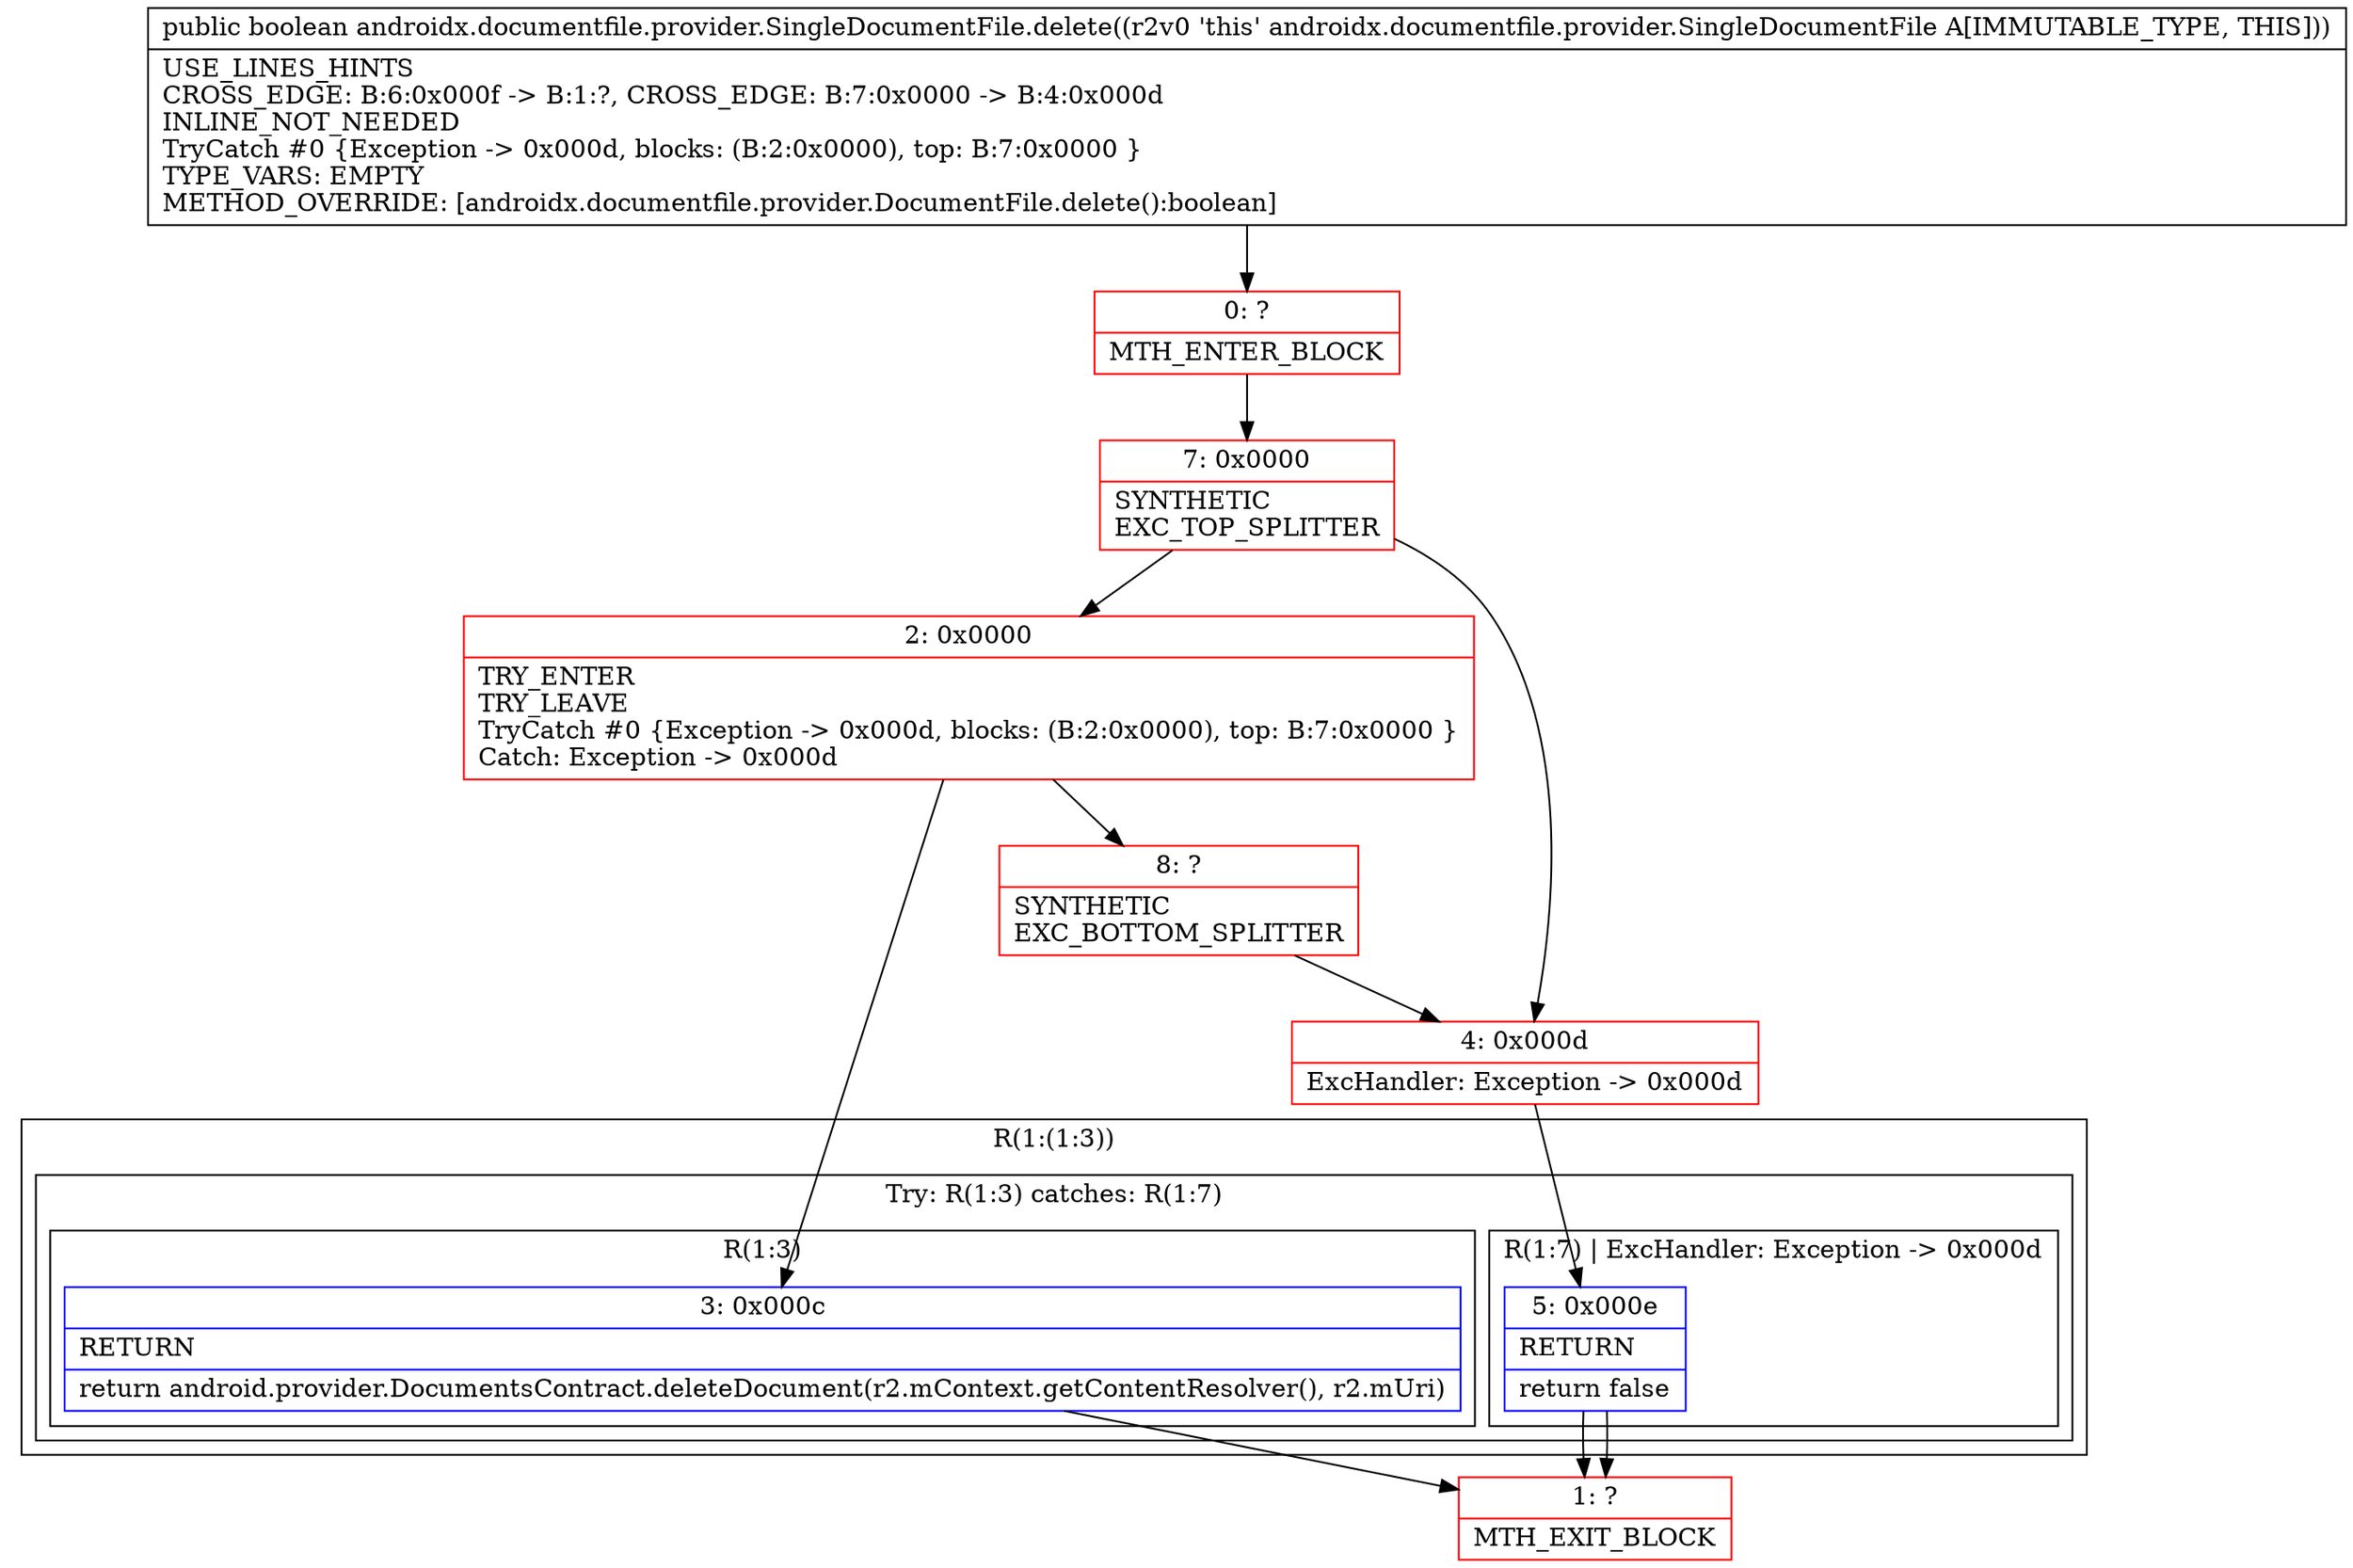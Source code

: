 digraph "CFG forandroidx.documentfile.provider.SingleDocumentFile.delete()Z" {
subgraph cluster_Region_205657363 {
label = "R(1:(1:3))";
node [shape=record,color=blue];
subgraph cluster_TryCatchRegion_2048625620 {
label = "Try: R(1:3) catches: R(1:7)";
node [shape=record,color=blue];
subgraph cluster_Region_1990230714 {
label = "R(1:3)";
node [shape=record,color=blue];
Node_3 [shape=record,label="{3\:\ 0x000c|RETURN\l|return android.provider.DocumentsContract.deleteDocument(r2.mContext.getContentResolver(), r2.mUri)\l}"];
}
subgraph cluster_Region_731127878 {
label = "R(1:7) | ExcHandler: Exception \-\> 0x000d\l";
node [shape=record,color=blue];
Node_5 [shape=record,label="{5\:\ 0x000e|RETURN\l|return false\l}"];
}
}
}
subgraph cluster_Region_731127878 {
label = "R(1:7) | ExcHandler: Exception \-\> 0x000d\l";
node [shape=record,color=blue];
Node_5 [shape=record,label="{5\:\ 0x000e|RETURN\l|return false\l}"];
}
Node_0 [shape=record,color=red,label="{0\:\ ?|MTH_ENTER_BLOCK\l}"];
Node_7 [shape=record,color=red,label="{7\:\ 0x0000|SYNTHETIC\lEXC_TOP_SPLITTER\l}"];
Node_2 [shape=record,color=red,label="{2\:\ 0x0000|TRY_ENTER\lTRY_LEAVE\lTryCatch #0 \{Exception \-\> 0x000d, blocks: (B:2:0x0000), top: B:7:0x0000 \}\lCatch: Exception \-\> 0x000d\l}"];
Node_1 [shape=record,color=red,label="{1\:\ ?|MTH_EXIT_BLOCK\l}"];
Node_8 [shape=record,color=red,label="{8\:\ ?|SYNTHETIC\lEXC_BOTTOM_SPLITTER\l}"];
Node_4 [shape=record,color=red,label="{4\:\ 0x000d|ExcHandler: Exception \-\> 0x000d\l}"];
MethodNode[shape=record,label="{public boolean androidx.documentfile.provider.SingleDocumentFile.delete((r2v0 'this' androidx.documentfile.provider.SingleDocumentFile A[IMMUTABLE_TYPE, THIS]))  | USE_LINES_HINTS\lCROSS_EDGE: B:6:0x000f \-\> B:1:?, CROSS_EDGE: B:7:0x0000 \-\> B:4:0x000d\lINLINE_NOT_NEEDED\lTryCatch #0 \{Exception \-\> 0x000d, blocks: (B:2:0x0000), top: B:7:0x0000 \}\lTYPE_VARS: EMPTY\lMETHOD_OVERRIDE: [androidx.documentfile.provider.DocumentFile.delete():boolean]\l}"];
MethodNode -> Node_0;Node_3 -> Node_1;
Node_5 -> Node_1;
Node_5 -> Node_1;
Node_0 -> Node_7;
Node_7 -> Node_2;
Node_7 -> Node_4;
Node_2 -> Node_3;
Node_2 -> Node_8;
Node_8 -> Node_4;
Node_4 -> Node_5;
}

